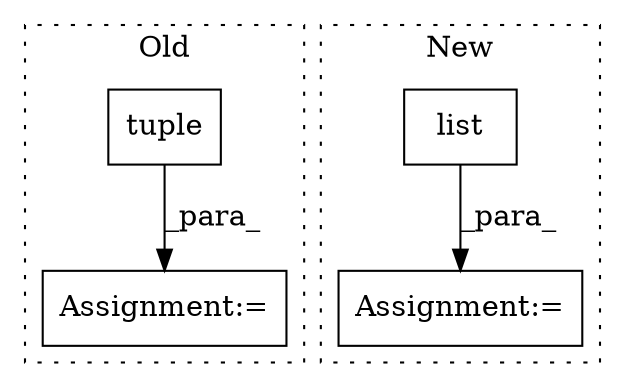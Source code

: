digraph G {
subgraph cluster0 {
1 [label="tuple" a="32" s="987,995" l="6,1" shape="box"];
3 [label="Assignment:=" a="7" s="1077" l="1" shape="box"];
label = "Old";
style="dotted";
}
subgraph cluster1 {
2 [label="list" a="32" s="1012,1037" l="5,1" shape="box"];
4 [label="Assignment:=" a="7" s="1129" l="1" shape="box"];
label = "New";
style="dotted";
}
1 -> 3 [label="_para_"];
2 -> 4 [label="_para_"];
}